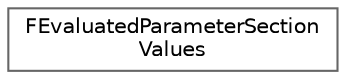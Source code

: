 digraph "Graphical Class Hierarchy"
{
 // INTERACTIVE_SVG=YES
 // LATEX_PDF_SIZE
  bgcolor="transparent";
  edge [fontname=Helvetica,fontsize=10,labelfontname=Helvetica,labelfontsize=10];
  node [fontname=Helvetica,fontsize=10,shape=box,height=0.2,width=0.4];
  rankdir="LR";
  Node0 [id="Node000000",label="FEvaluatedParameterSection\lValues",height=0.2,width=0.4,color="grey40", fillcolor="white", style="filled",URL="$d3/d7a/structFEvaluatedParameterSectionValues.html",tooltip="Evaluation structure that holds evaluated values."];
}
